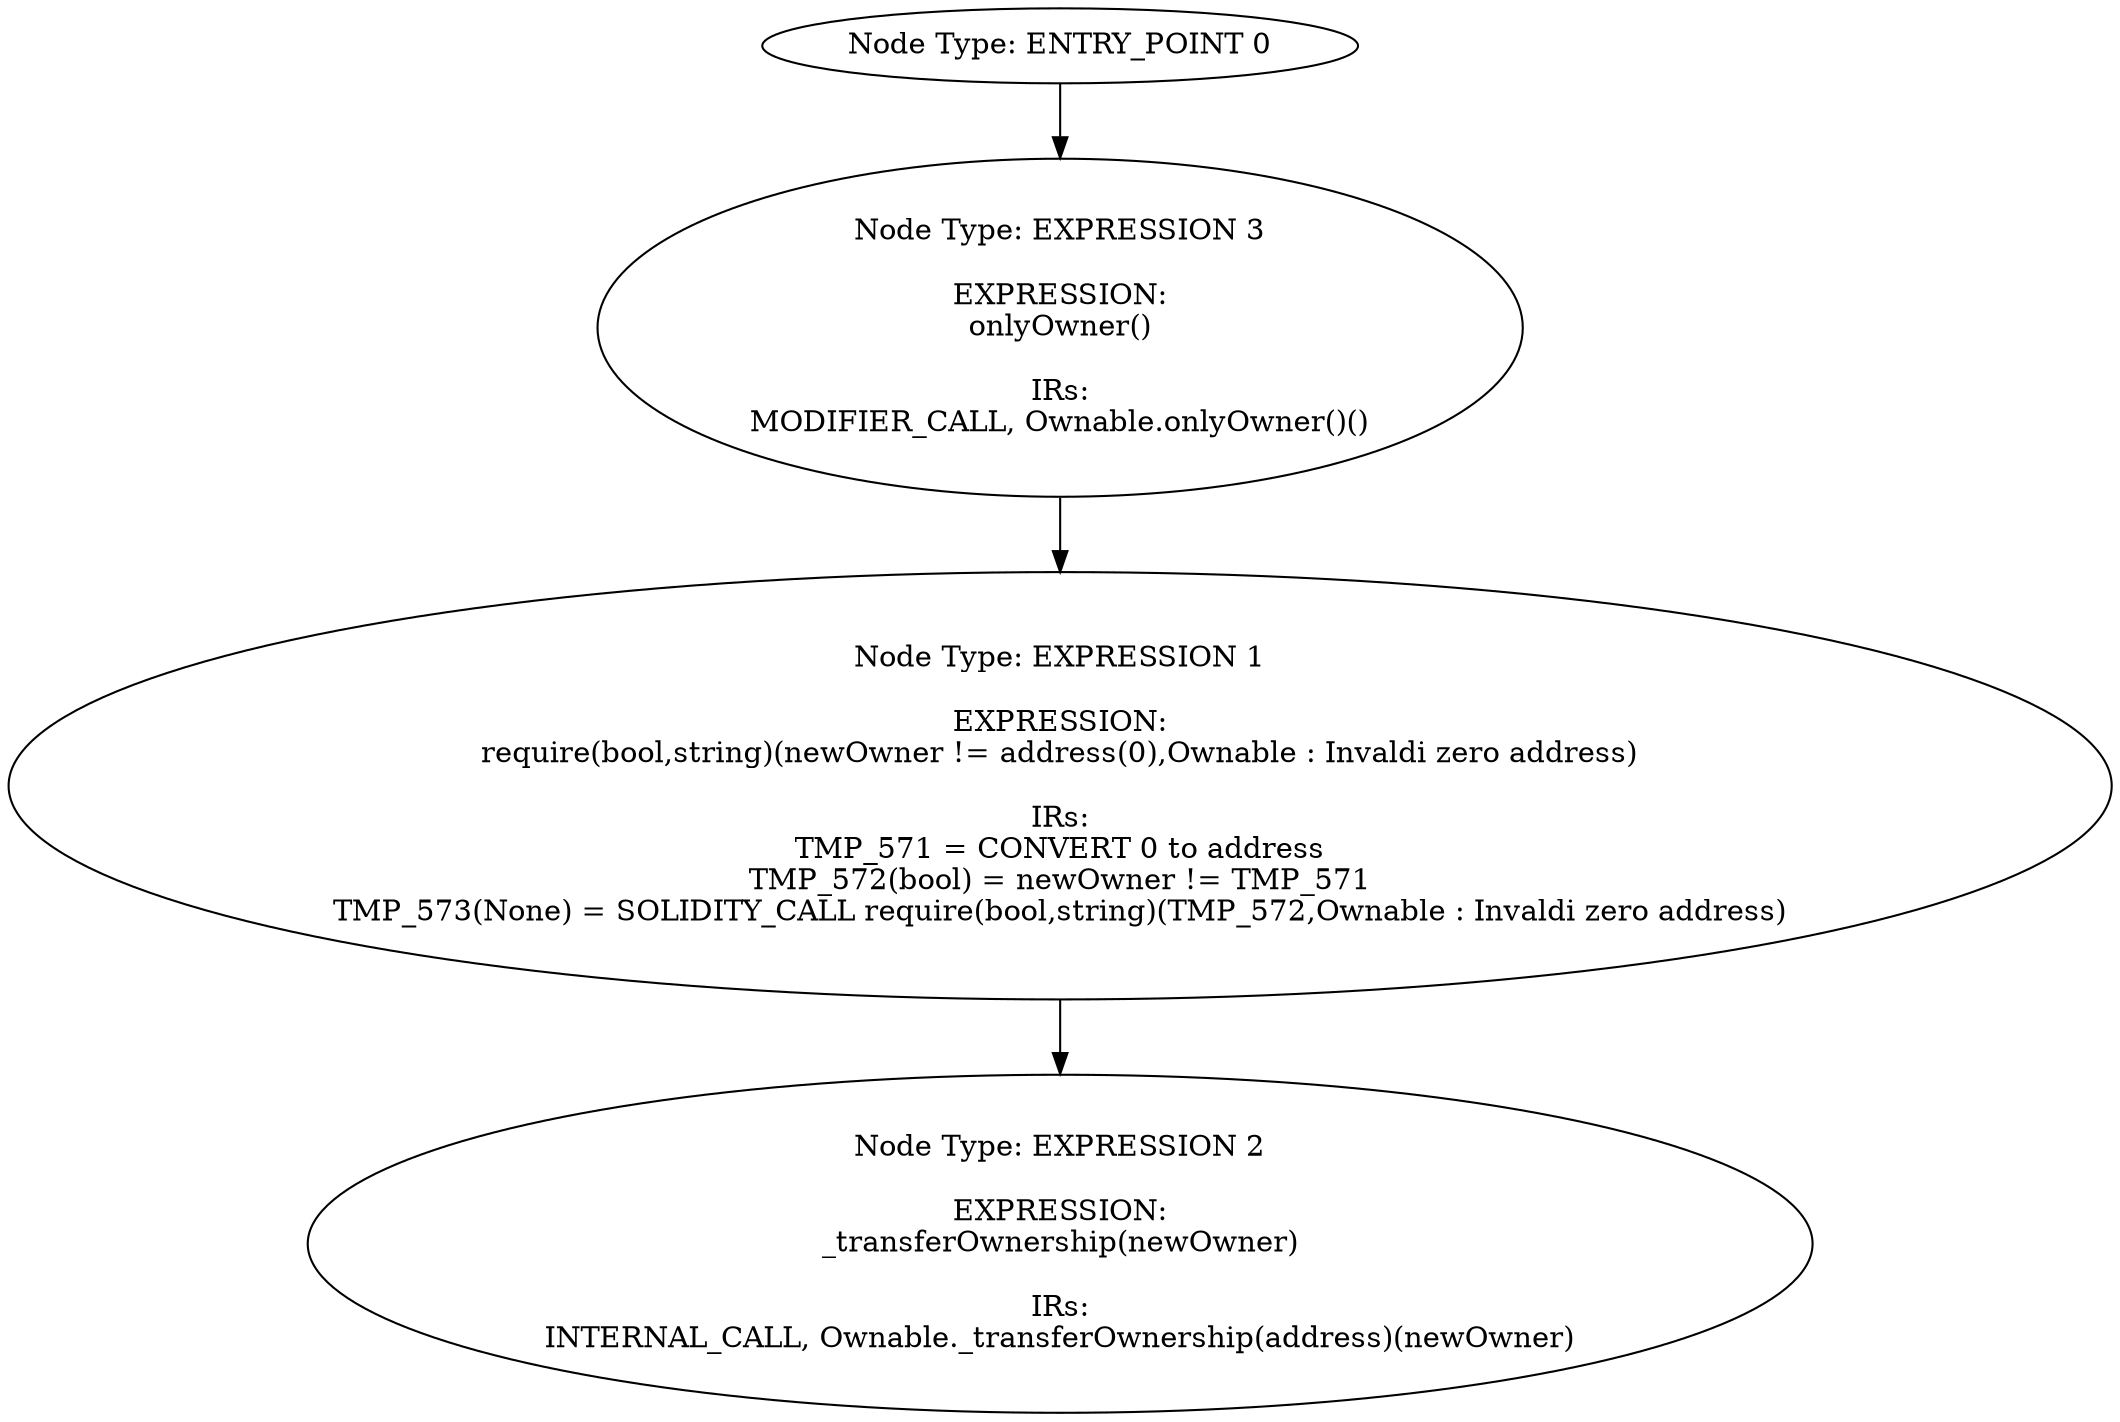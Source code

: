 digraph{
0[label="Node Type: ENTRY_POINT 0
"];
0->3;
1[label="Node Type: EXPRESSION 1

EXPRESSION:
require(bool,string)(newOwner != address(0),Ownable : Invaldi zero address)

IRs:
TMP_571 = CONVERT 0 to address
TMP_572(bool) = newOwner != TMP_571
TMP_573(None) = SOLIDITY_CALL require(bool,string)(TMP_572,Ownable : Invaldi zero address)"];
1->2;
2[label="Node Type: EXPRESSION 2

EXPRESSION:
_transferOwnership(newOwner)

IRs:
INTERNAL_CALL, Ownable._transferOwnership(address)(newOwner)"];
3[label="Node Type: EXPRESSION 3

EXPRESSION:
onlyOwner()

IRs:
MODIFIER_CALL, Ownable.onlyOwner()()"];
3->1;
}

